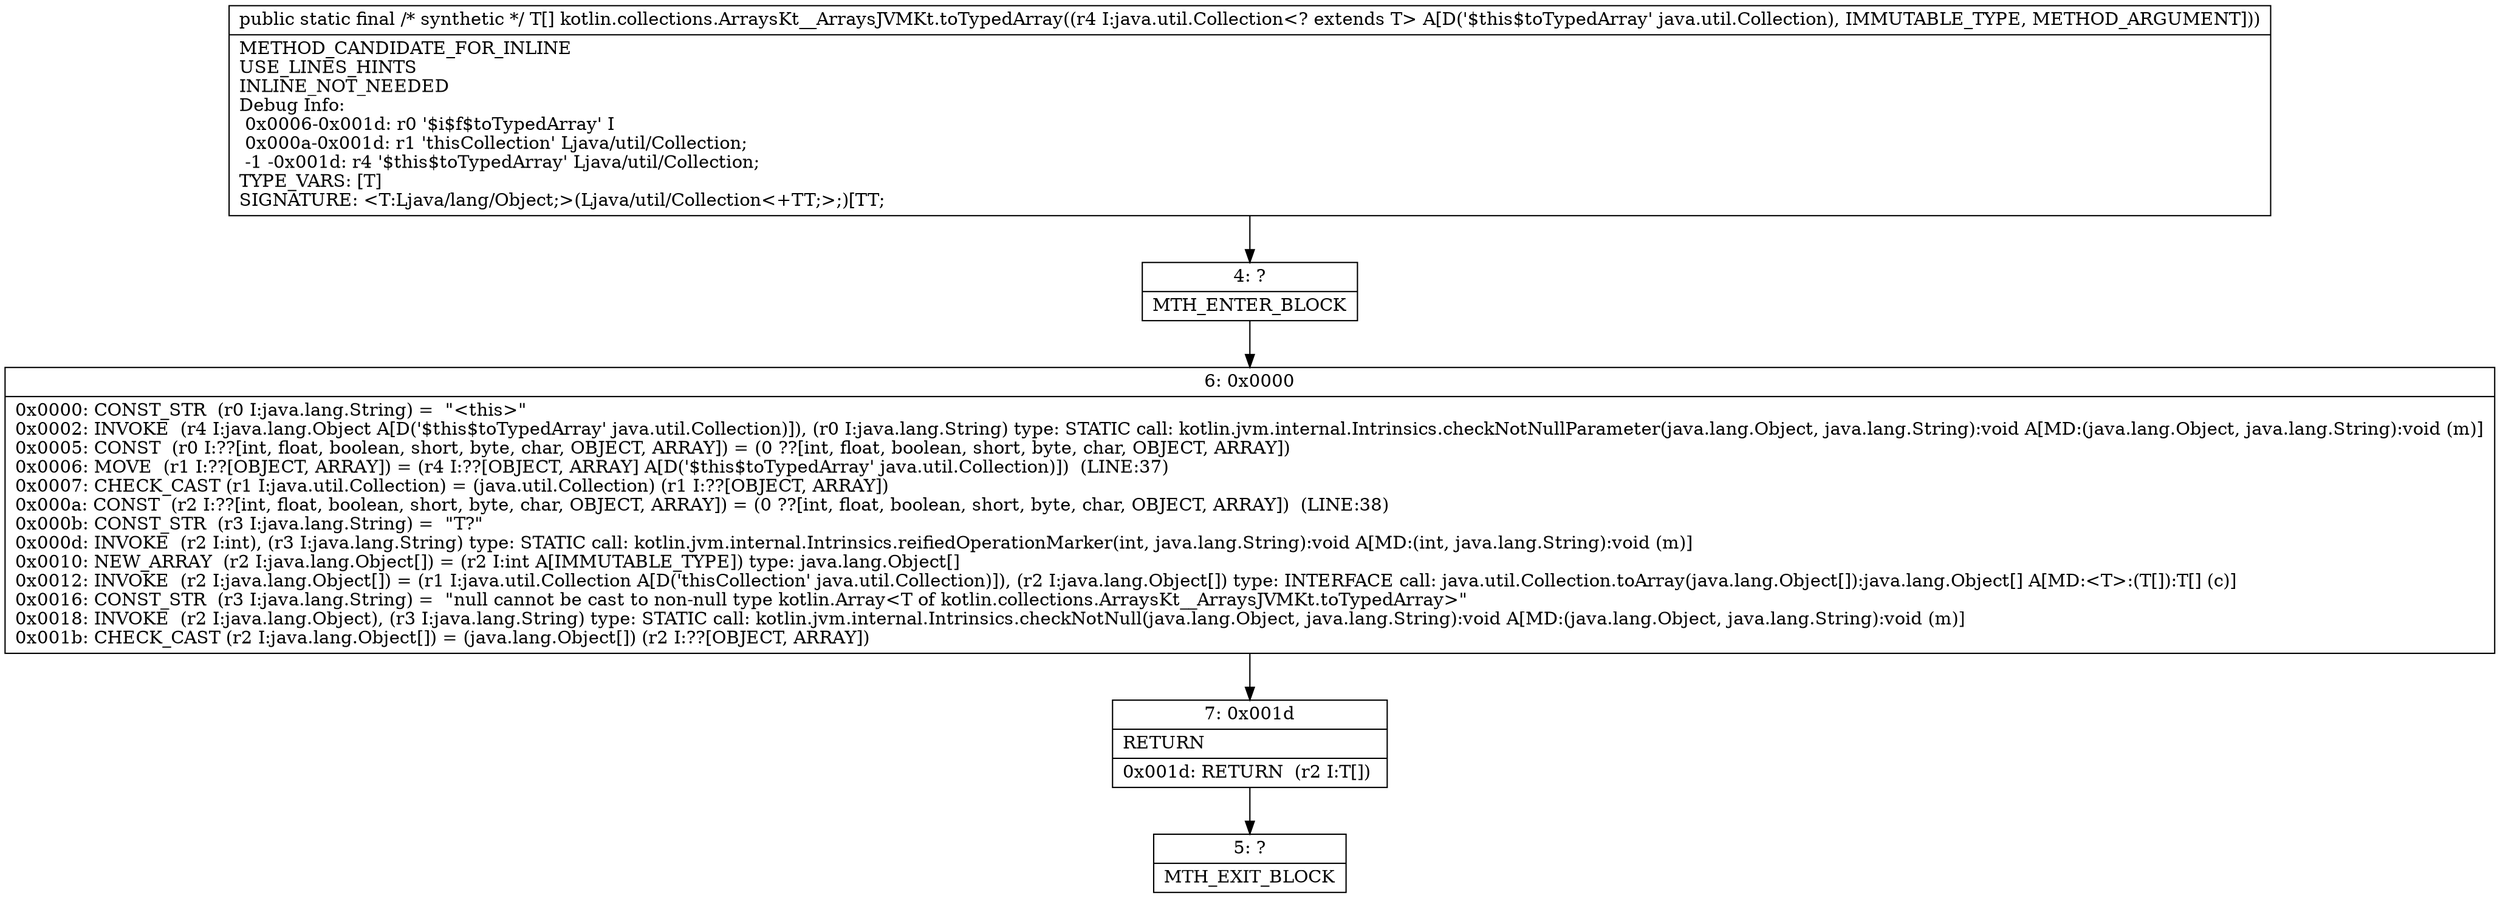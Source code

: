 digraph "CFG forkotlin.collections.ArraysKt__ArraysJVMKt.toTypedArray(Ljava\/util\/Collection;)[Ljava\/lang\/Object;" {
Node_4 [shape=record,label="{4\:\ ?|MTH_ENTER_BLOCK\l}"];
Node_6 [shape=record,label="{6\:\ 0x0000|0x0000: CONST_STR  (r0 I:java.lang.String) =  \"\<this\>\" \l0x0002: INVOKE  (r4 I:java.lang.Object A[D('$this$toTypedArray' java.util.Collection)]), (r0 I:java.lang.String) type: STATIC call: kotlin.jvm.internal.Intrinsics.checkNotNullParameter(java.lang.Object, java.lang.String):void A[MD:(java.lang.Object, java.lang.String):void (m)]\l0x0005: CONST  (r0 I:??[int, float, boolean, short, byte, char, OBJECT, ARRAY]) = (0 ??[int, float, boolean, short, byte, char, OBJECT, ARRAY]) \l0x0006: MOVE  (r1 I:??[OBJECT, ARRAY]) = (r4 I:??[OBJECT, ARRAY] A[D('$this$toTypedArray' java.util.Collection)])  (LINE:37)\l0x0007: CHECK_CAST (r1 I:java.util.Collection) = (java.util.Collection) (r1 I:??[OBJECT, ARRAY]) \l0x000a: CONST  (r2 I:??[int, float, boolean, short, byte, char, OBJECT, ARRAY]) = (0 ??[int, float, boolean, short, byte, char, OBJECT, ARRAY])  (LINE:38)\l0x000b: CONST_STR  (r3 I:java.lang.String) =  \"T?\" \l0x000d: INVOKE  (r2 I:int), (r3 I:java.lang.String) type: STATIC call: kotlin.jvm.internal.Intrinsics.reifiedOperationMarker(int, java.lang.String):void A[MD:(int, java.lang.String):void (m)]\l0x0010: NEW_ARRAY  (r2 I:java.lang.Object[]) = (r2 I:int A[IMMUTABLE_TYPE]) type: java.lang.Object[] \l0x0012: INVOKE  (r2 I:java.lang.Object[]) = (r1 I:java.util.Collection A[D('thisCollection' java.util.Collection)]), (r2 I:java.lang.Object[]) type: INTERFACE call: java.util.Collection.toArray(java.lang.Object[]):java.lang.Object[] A[MD:\<T\>:(T[]):T[] (c)]\l0x0016: CONST_STR  (r3 I:java.lang.String) =  \"null cannot be cast to non\-null type kotlin.Array\<T of kotlin.collections.ArraysKt__ArraysJVMKt.toTypedArray\>\" \l0x0018: INVOKE  (r2 I:java.lang.Object), (r3 I:java.lang.String) type: STATIC call: kotlin.jvm.internal.Intrinsics.checkNotNull(java.lang.Object, java.lang.String):void A[MD:(java.lang.Object, java.lang.String):void (m)]\l0x001b: CHECK_CAST (r2 I:java.lang.Object[]) = (java.lang.Object[]) (r2 I:??[OBJECT, ARRAY]) \l}"];
Node_7 [shape=record,label="{7\:\ 0x001d|RETURN\l|0x001d: RETURN  (r2 I:T[]) \l}"];
Node_5 [shape=record,label="{5\:\ ?|MTH_EXIT_BLOCK\l}"];
MethodNode[shape=record,label="{public static final \/* synthetic *\/ T[] kotlin.collections.ArraysKt__ArraysJVMKt.toTypedArray((r4 I:java.util.Collection\<? extends T\> A[D('$this$toTypedArray' java.util.Collection), IMMUTABLE_TYPE, METHOD_ARGUMENT]))  | METHOD_CANDIDATE_FOR_INLINE\lUSE_LINES_HINTS\lINLINE_NOT_NEEDED\lDebug Info:\l  0x0006\-0x001d: r0 '$i$f$toTypedArray' I\l  0x000a\-0x001d: r1 'thisCollection' Ljava\/util\/Collection;\l  \-1 \-0x001d: r4 '$this$toTypedArray' Ljava\/util\/Collection;\lTYPE_VARS: [T]\lSIGNATURE: \<T:Ljava\/lang\/Object;\>(Ljava\/util\/Collection\<+TT;\>;)[TT;\l}"];
MethodNode -> Node_4;Node_4 -> Node_6;
Node_6 -> Node_7;
Node_7 -> Node_5;
}

